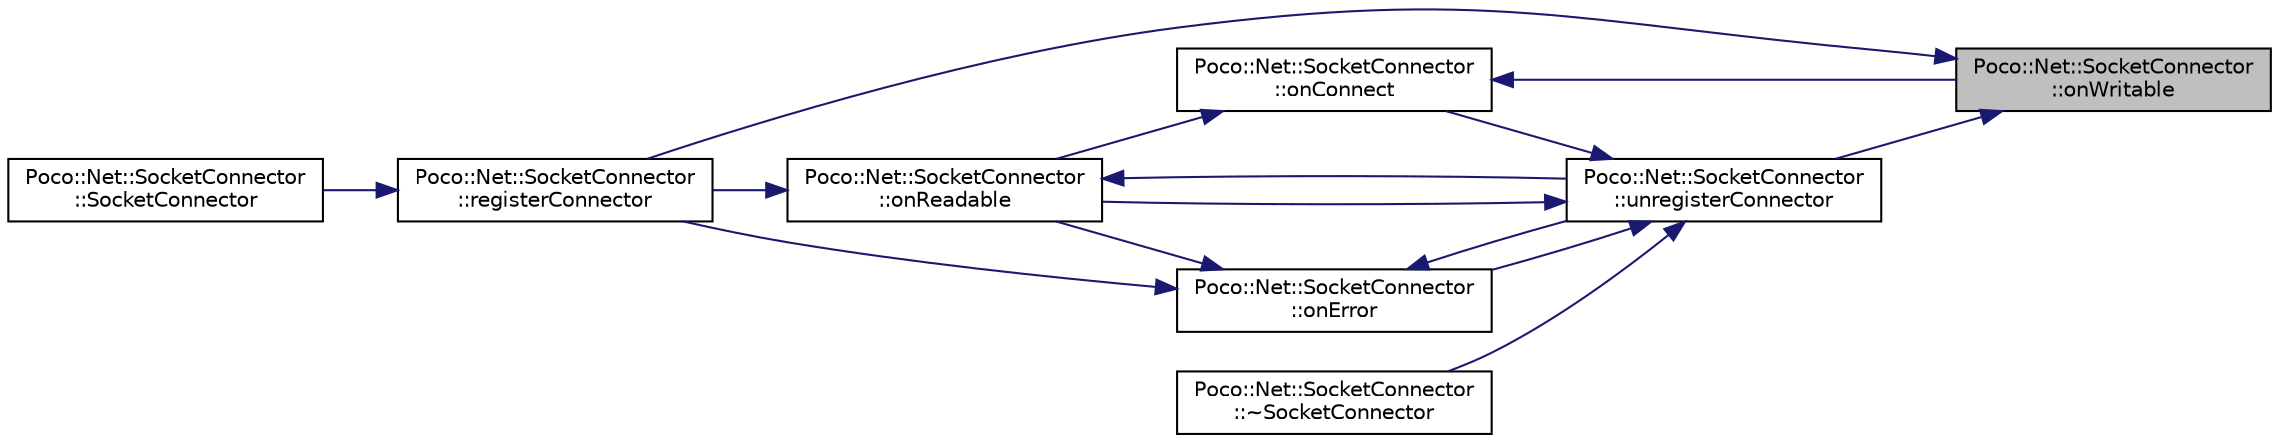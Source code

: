 digraph "Poco::Net::SocketConnector::onWritable"
{
 // LATEX_PDF_SIZE
  edge [fontname="Helvetica",fontsize="10",labelfontname="Helvetica",labelfontsize="10"];
  node [fontname="Helvetica",fontsize="10",shape=record];
  rankdir="RL";
  Node1 [label="Poco::Net::SocketConnector\l::onWritable",height=0.2,width=0.4,color="black", fillcolor="grey75", style="filled", fontcolor="black",tooltip=" "];
  Node1 -> Node2 [dir="back",color="midnightblue",fontsize="10",style="solid",fontname="Helvetica"];
  Node2 [label="Poco::Net::SocketConnector\l::registerConnector",height=0.2,width=0.4,color="black", fillcolor="white", style="filled",URL="$classPoco_1_1Net_1_1SocketConnector.html#a39c92ed2fce8bc2621bd7a6833b756f3",tooltip=" "];
  Node2 -> Node3 [dir="back",color="midnightblue",fontsize="10",style="solid",fontname="Helvetica"];
  Node3 [label="Poco::Net::SocketConnector\l::SocketConnector",height=0.2,width=0.4,color="black", fillcolor="white", style="filled",URL="$classPoco_1_1Net_1_1SocketConnector.html#a9b7d6fe690168ab82daf0dc686154411",tooltip=" "];
  Node1 -> Node4 [dir="back",color="midnightblue",fontsize="10",style="solid",fontname="Helvetica"];
  Node4 [label="Poco::Net::SocketConnector\l::unregisterConnector",height=0.2,width=0.4,color="black", fillcolor="white", style="filled",URL="$classPoco_1_1Net_1_1SocketConnector.html#a5b619fe915ad996bd58a269a22a9cd6f",tooltip=" "];
  Node4 -> Node5 [dir="back",color="midnightblue",fontsize="10",style="solid",fontname="Helvetica"];
  Node5 [label="Poco::Net::SocketConnector\l::onConnect",height=0.2,width=0.4,color="black", fillcolor="white", style="filled",URL="$classPoco_1_1Net_1_1SocketConnector.html#a5143983ae4a55e8cc6a035b3974ea72c",tooltip=" "];
  Node5 -> Node6 [dir="back",color="midnightblue",fontsize="10",style="solid",fontname="Helvetica"];
  Node6 [label="Poco::Net::SocketConnector\l::onReadable",height=0.2,width=0.4,color="black", fillcolor="white", style="filled",URL="$classPoco_1_1Net_1_1SocketConnector.html#a12e00a6bcd972a757e65863a618a54a5",tooltip=" "];
  Node6 -> Node2 [dir="back",color="midnightblue",fontsize="10",style="solid",fontname="Helvetica"];
  Node6 -> Node4 [dir="back",color="midnightblue",fontsize="10",style="solid",fontname="Helvetica"];
  Node5 -> Node1 [dir="back",color="midnightblue",fontsize="10",style="solid",fontname="Helvetica"];
  Node4 -> Node7 [dir="back",color="midnightblue",fontsize="10",style="solid",fontname="Helvetica"];
  Node7 [label="Poco::Net::SocketConnector\l::onError",height=0.2,width=0.4,color="black", fillcolor="white", style="filled",URL="$classPoco_1_1Net_1_1SocketConnector.html#a47a147e5e311816f8d387cf3111a05a2",tooltip=" "];
  Node7 -> Node6 [dir="back",color="midnightblue",fontsize="10",style="solid",fontname="Helvetica"];
  Node7 -> Node2 [dir="back",color="midnightblue",fontsize="10",style="solid",fontname="Helvetica"];
  Node7 -> Node4 [dir="back",color="midnightblue",fontsize="10",style="solid",fontname="Helvetica"];
  Node4 -> Node6 [dir="back",color="midnightblue",fontsize="10",style="solid",fontname="Helvetica"];
  Node4 -> Node8 [dir="back",color="midnightblue",fontsize="10",style="solid",fontname="Helvetica"];
  Node8 [label="Poco::Net::SocketConnector\l::~SocketConnector",height=0.2,width=0.4,color="black", fillcolor="white", style="filled",URL="$classPoco_1_1Net_1_1SocketConnector.html#a3a68b6c365cd90390044f908c5ad2f90",tooltip="Destroys the SocketConnector."];
}
